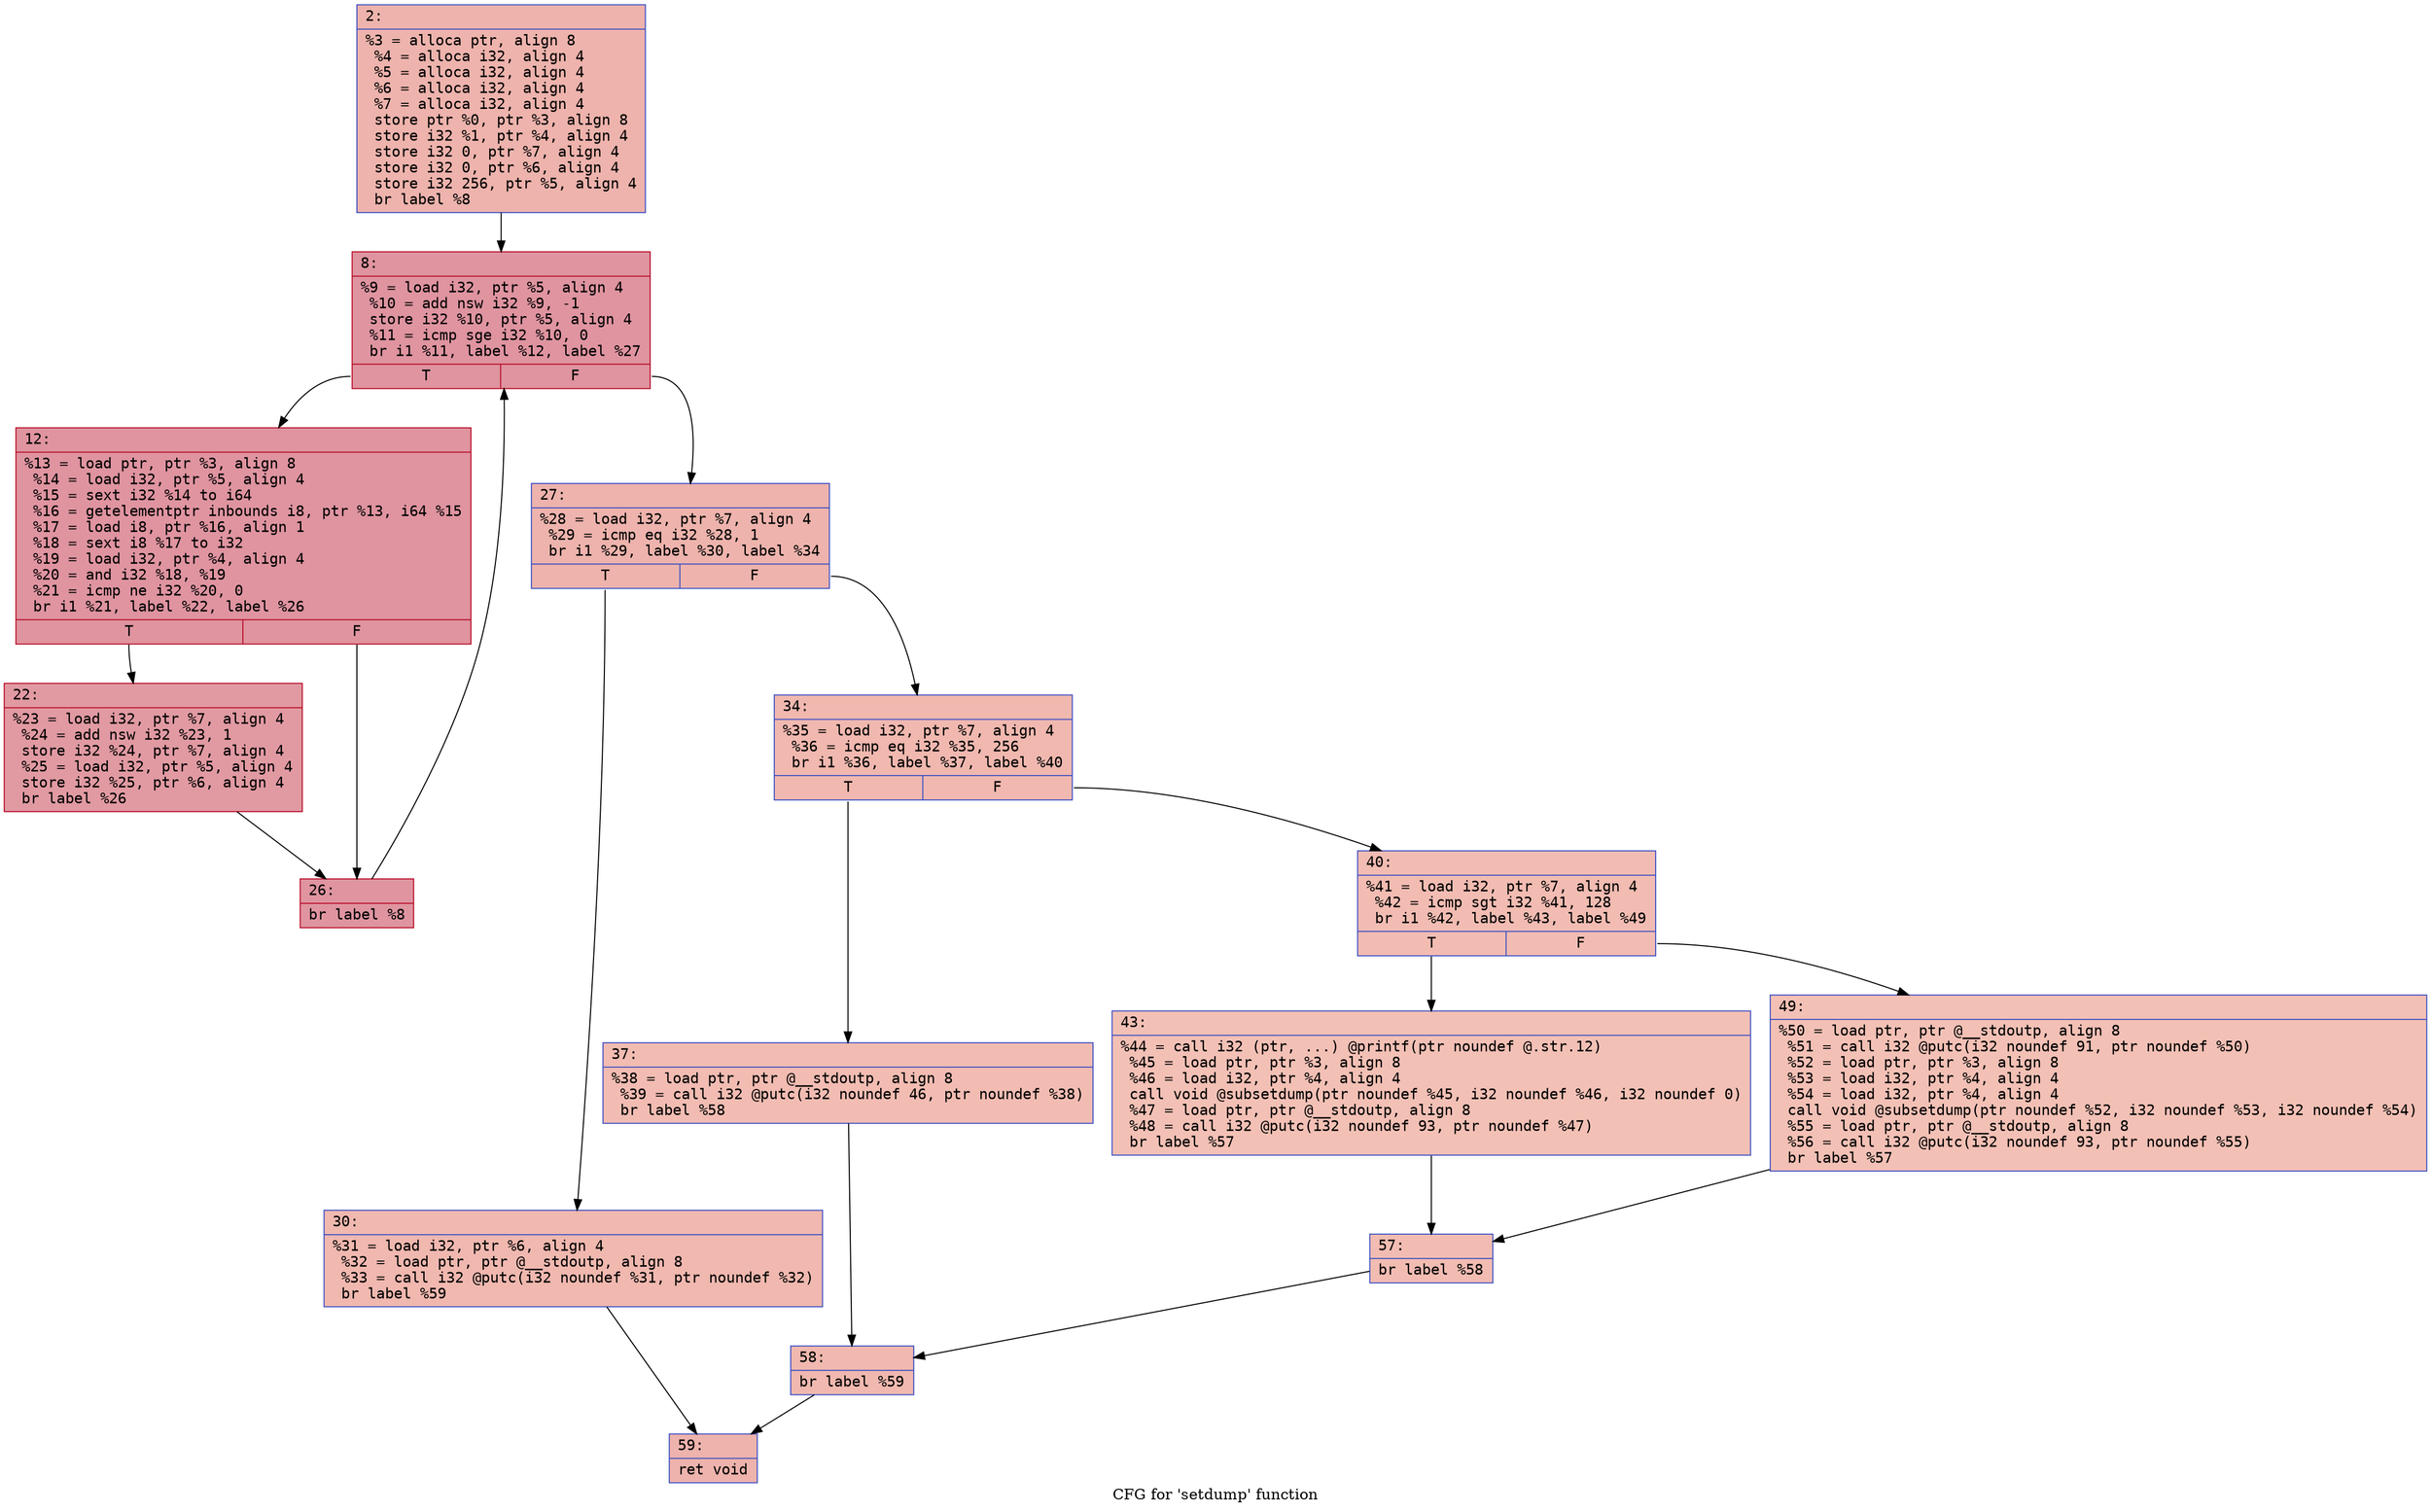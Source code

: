 digraph "CFG for 'setdump' function" {
	label="CFG for 'setdump' function";

	Node0x600000903d90 [shape=record,color="#3d50c3ff", style=filled, fillcolor="#d6524470" fontname="Courier",label="{2:\l|  %3 = alloca ptr, align 8\l  %4 = alloca i32, align 4\l  %5 = alloca i32, align 4\l  %6 = alloca i32, align 4\l  %7 = alloca i32, align 4\l  store ptr %0, ptr %3, align 8\l  store i32 %1, ptr %4, align 4\l  store i32 0, ptr %7, align 4\l  store i32 0, ptr %6, align 4\l  store i32 256, ptr %5, align 4\l  br label %8\l}"];
	Node0x600000903d90 -> Node0x600000903e30[tooltip="2 -> 8\nProbability 100.00%" ];
	Node0x600000903e30 [shape=record,color="#b70d28ff", style=filled, fillcolor="#b70d2870" fontname="Courier",label="{8:\l|  %9 = load i32, ptr %5, align 4\l  %10 = add nsw i32 %9, -1\l  store i32 %10, ptr %5, align 4\l  %11 = icmp sge i32 %10, 0\l  br i1 %11, label %12, label %27\l|{<s0>T|<s1>F}}"];
	Node0x600000903e30:s0 -> Node0x600000903e80[tooltip="8 -> 12\nProbability 96.88%" ];
	Node0x600000903e30:s1 -> Node0x600000903f70[tooltip="8 -> 27\nProbability 3.12%" ];
	Node0x600000903e80 [shape=record,color="#b70d28ff", style=filled, fillcolor="#b70d2870" fontname="Courier",label="{12:\l|  %13 = load ptr, ptr %3, align 8\l  %14 = load i32, ptr %5, align 4\l  %15 = sext i32 %14 to i64\l  %16 = getelementptr inbounds i8, ptr %13, i64 %15\l  %17 = load i8, ptr %16, align 1\l  %18 = sext i8 %17 to i32\l  %19 = load i32, ptr %4, align 4\l  %20 = and i32 %18, %19\l  %21 = icmp ne i32 %20, 0\l  br i1 %21, label %22, label %26\l|{<s0>T|<s1>F}}"];
	Node0x600000903e80:s0 -> Node0x600000903ed0[tooltip="12 -> 22\nProbability 62.50%" ];
	Node0x600000903e80:s1 -> Node0x600000903f20[tooltip="12 -> 26\nProbability 37.50%" ];
	Node0x600000903ed0 [shape=record,color="#b70d28ff", style=filled, fillcolor="#bb1b2c70" fontname="Courier",label="{22:\l|  %23 = load i32, ptr %7, align 4\l  %24 = add nsw i32 %23, 1\l  store i32 %24, ptr %7, align 4\l  %25 = load i32, ptr %5, align 4\l  store i32 %25, ptr %6, align 4\l  br label %26\l}"];
	Node0x600000903ed0 -> Node0x600000903f20[tooltip="22 -> 26\nProbability 100.00%" ];
	Node0x600000903f20 [shape=record,color="#b70d28ff", style=filled, fillcolor="#b70d2870" fontname="Courier",label="{26:\l|  br label %8\l}"];
	Node0x600000903f20 -> Node0x600000903e30[tooltip="26 -> 8\nProbability 100.00%" ];
	Node0x600000903f70 [shape=record,color="#3d50c3ff", style=filled, fillcolor="#d6524470" fontname="Courier",label="{27:\l|  %28 = load i32, ptr %7, align 4\l  %29 = icmp eq i32 %28, 1\l  br i1 %29, label %30, label %34\l|{<s0>T|<s1>F}}"];
	Node0x600000903f70:s0 -> Node0x60000091c000[tooltip="27 -> 30\nProbability 50.00%" ];
	Node0x600000903f70:s1 -> Node0x60000091c050[tooltip="27 -> 34\nProbability 50.00%" ];
	Node0x60000091c000 [shape=record,color="#3d50c3ff", style=filled, fillcolor="#dc5d4a70" fontname="Courier",label="{30:\l|  %31 = load i32, ptr %6, align 4\l  %32 = load ptr, ptr @__stdoutp, align 8\l  %33 = call i32 @putc(i32 noundef %31, ptr noundef %32)\l  br label %59\l}"];
	Node0x60000091c000 -> Node0x60000091c280[tooltip="30 -> 59\nProbability 100.00%" ];
	Node0x60000091c050 [shape=record,color="#3d50c3ff", style=filled, fillcolor="#dc5d4a70" fontname="Courier",label="{34:\l|  %35 = load i32, ptr %7, align 4\l  %36 = icmp eq i32 %35, 256\l  br i1 %36, label %37, label %40\l|{<s0>T|<s1>F}}"];
	Node0x60000091c050:s0 -> Node0x60000091c0a0[tooltip="34 -> 37\nProbability 50.00%" ];
	Node0x60000091c050:s1 -> Node0x60000091c0f0[tooltip="34 -> 40\nProbability 50.00%" ];
	Node0x60000091c0a0 [shape=record,color="#3d50c3ff", style=filled, fillcolor="#e1675170" fontname="Courier",label="{37:\l|  %38 = load ptr, ptr @__stdoutp, align 8\l  %39 = call i32 @putc(i32 noundef 46, ptr noundef %38)\l  br label %58\l}"];
	Node0x60000091c0a0 -> Node0x60000091c230[tooltip="37 -> 58\nProbability 100.00%" ];
	Node0x60000091c0f0 [shape=record,color="#3d50c3ff", style=filled, fillcolor="#e1675170" fontname="Courier",label="{40:\l|  %41 = load i32, ptr %7, align 4\l  %42 = icmp sgt i32 %41, 128\l  br i1 %42, label %43, label %49\l|{<s0>T|<s1>F}}"];
	Node0x60000091c0f0:s0 -> Node0x60000091c140[tooltip="40 -> 43\nProbability 50.00%" ];
	Node0x60000091c0f0:s1 -> Node0x60000091c190[tooltip="40 -> 49\nProbability 50.00%" ];
	Node0x60000091c140 [shape=record,color="#3d50c3ff", style=filled, fillcolor="#e5705870" fontname="Courier",label="{43:\l|  %44 = call i32 (ptr, ...) @printf(ptr noundef @.str.12)\l  %45 = load ptr, ptr %3, align 8\l  %46 = load i32, ptr %4, align 4\l  call void @subsetdump(ptr noundef %45, i32 noundef %46, i32 noundef 0)\l  %47 = load ptr, ptr @__stdoutp, align 8\l  %48 = call i32 @putc(i32 noundef 93, ptr noundef %47)\l  br label %57\l}"];
	Node0x60000091c140 -> Node0x60000091c1e0[tooltip="43 -> 57\nProbability 100.00%" ];
	Node0x60000091c190 [shape=record,color="#3d50c3ff", style=filled, fillcolor="#e5705870" fontname="Courier",label="{49:\l|  %50 = load ptr, ptr @__stdoutp, align 8\l  %51 = call i32 @putc(i32 noundef 91, ptr noundef %50)\l  %52 = load ptr, ptr %3, align 8\l  %53 = load i32, ptr %4, align 4\l  %54 = load i32, ptr %4, align 4\l  call void @subsetdump(ptr noundef %52, i32 noundef %53, i32 noundef %54)\l  %55 = load ptr, ptr @__stdoutp, align 8\l  %56 = call i32 @putc(i32 noundef 93, ptr noundef %55)\l  br label %57\l}"];
	Node0x60000091c190 -> Node0x60000091c1e0[tooltip="49 -> 57\nProbability 100.00%" ];
	Node0x60000091c1e0 [shape=record,color="#3d50c3ff", style=filled, fillcolor="#e1675170" fontname="Courier",label="{57:\l|  br label %58\l}"];
	Node0x60000091c1e0 -> Node0x60000091c230[tooltip="57 -> 58\nProbability 100.00%" ];
	Node0x60000091c230 [shape=record,color="#3d50c3ff", style=filled, fillcolor="#dc5d4a70" fontname="Courier",label="{58:\l|  br label %59\l}"];
	Node0x60000091c230 -> Node0x60000091c280[tooltip="58 -> 59\nProbability 100.00%" ];
	Node0x60000091c280 [shape=record,color="#3d50c3ff", style=filled, fillcolor="#d6524470" fontname="Courier",label="{59:\l|  ret void\l}"];
}

